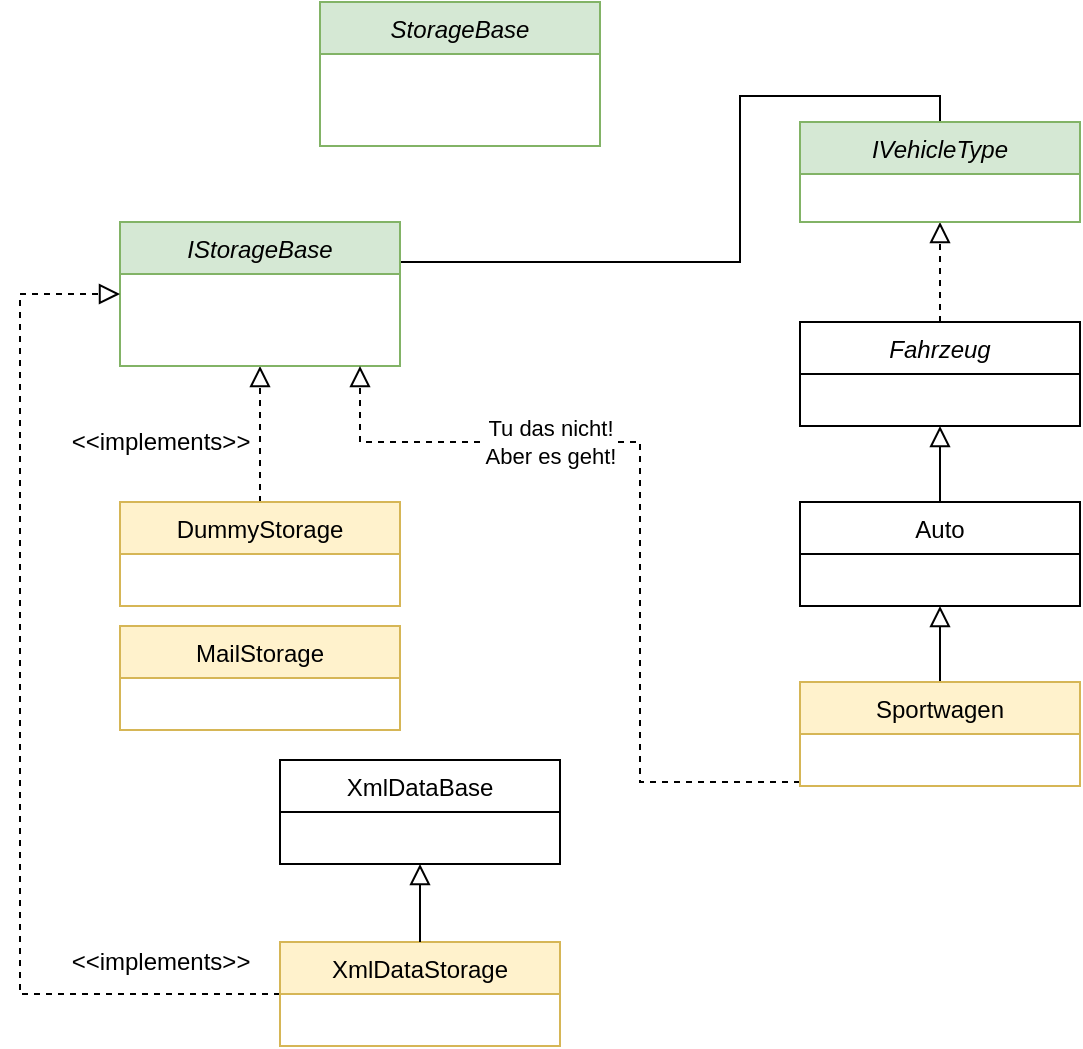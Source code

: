 <mxfile version="15.7.3" type="device"><diagram id="wpuBqDKSyt8N-Phxn0Sy" name="Seite-1"><mxGraphModel dx="639" dy="583" grid="1" gridSize="10" guides="1" tooltips="1" connect="1" arrows="1" fold="1" page="1" pageScale="1" pageWidth="1169" pageHeight="827" math="0" shadow="0"><root><mxCell id="0"/><mxCell id="1" parent="0"/><mxCell id="qg1dy8rdMXD0m13_Evu2-9" style="edgeStyle=orthogonalEdgeStyle;rounded=0;orthogonalLoop=1;jettySize=auto;html=1;endArrow=block;endFill=0;endSize=8;startSize=8;dashed=1;" edge="1" parent="1" source="qg1dy8rdMXD0m13_Evu2-1" target="qg1dy8rdMXD0m13_Evu2-5"><mxGeometry relative="1" as="geometry"/></mxCell><mxCell id="qg1dy8rdMXD0m13_Evu2-1" value="DummyStorage" style="swimlane;fontStyle=0;childLayout=stackLayout;horizontal=1;startSize=26;fillColor=#fff2cc;horizontalStack=0;resizeParent=1;resizeParentMax=0;resizeLast=0;collapsible=1;marginBottom=0;strokeColor=#d6b656;" vertex="1" parent="1"><mxGeometry x="320" y="300" width="140" height="52" as="geometry"/></mxCell><mxCell id="qg1dy8rdMXD0m13_Evu2-11" style="edgeStyle=orthogonalEdgeStyle;rounded=0;orthogonalLoop=1;jettySize=auto;html=1;endArrow=none;endFill=0;startSize=8;endSize=8;" edge="1" parent="1" source="qg1dy8rdMXD0m13_Evu2-5" target="qg1dy8rdMXD0m13_Evu2-33"><mxGeometry relative="1" as="geometry"><Array as="points"><mxPoint x="630" y="180"/><mxPoint x="630" y="97"/></Array></mxGeometry></mxCell><mxCell id="qg1dy8rdMXD0m13_Evu2-5" value="IStorageBase" style="swimlane;fontStyle=2;childLayout=stackLayout;horizontal=1;startSize=26;fillColor=#d5e8d4;horizontalStack=0;resizeParent=1;resizeParentMax=0;resizeLast=0;collapsible=1;marginBottom=0;strokeColor=#82b366;" vertex="1" parent="1"><mxGeometry x="320" y="160" width="140" height="72" as="geometry"/></mxCell><mxCell id="qg1dy8rdMXD0m13_Evu2-13" value="" style="edgeStyle=orthogonalEdgeStyle;rounded=0;orthogonalLoop=1;jettySize=auto;html=1;endArrow=none;endFill=0;startSize=8;endSize=8;startArrow=block;startFill=0;" edge="1" parent="1" source="qg1dy8rdMXD0m13_Evu2-10" target="qg1dy8rdMXD0m13_Evu2-12"><mxGeometry relative="1" as="geometry"/></mxCell><mxCell id="qg1dy8rdMXD0m13_Evu2-35" style="edgeStyle=orthogonalEdgeStyle;rounded=0;orthogonalLoop=1;jettySize=auto;html=1;startArrow=none;startFill=0;endArrow=block;endFill=0;startSize=8;endSize=8;dashed=1;" edge="1" parent="1" source="qg1dy8rdMXD0m13_Evu2-10" target="qg1dy8rdMXD0m13_Evu2-33"><mxGeometry relative="1" as="geometry"/></mxCell><mxCell id="qg1dy8rdMXD0m13_Evu2-10" value="Fahrzeug" style="swimlane;fontStyle=2;childLayout=stackLayout;horizontal=1;startSize=26;fillColor=none;horizontalStack=0;resizeParent=1;resizeParentMax=0;resizeLast=0;collapsible=1;marginBottom=0;" vertex="1" parent="1"><mxGeometry x="660" y="210" width="140" height="52" as="geometry"/></mxCell><mxCell id="qg1dy8rdMXD0m13_Evu2-12" value="Auto" style="swimlane;fontStyle=0;childLayout=stackLayout;horizontal=1;startSize=26;fillColor=none;horizontalStack=0;resizeParent=1;resizeParentMax=0;resizeLast=0;collapsible=1;marginBottom=0;" vertex="1" parent="1"><mxGeometry x="660" y="300" width="140" height="52" as="geometry"/></mxCell><mxCell id="qg1dy8rdMXD0m13_Evu2-14" value="&amp;lt;&amp;lt;implements&amp;gt;&amp;gt;" style="text;html=1;align=center;verticalAlign=middle;resizable=0;points=[];autosize=1;strokeColor=none;fillColor=none;" vertex="1" parent="1"><mxGeometry x="290" y="260" width="100" height="20" as="geometry"/></mxCell><mxCell id="qg1dy8rdMXD0m13_Evu2-23" style="edgeStyle=orthogonalEdgeStyle;rounded=0;orthogonalLoop=1;jettySize=auto;html=1;startArrow=none;startFill=0;endArrow=block;endFill=0;startSize=8;endSize=8;dashed=1;" edge="1" parent="1" source="qg1dy8rdMXD0m13_Evu2-15" target="qg1dy8rdMXD0m13_Evu2-5"><mxGeometry relative="1" as="geometry"><Array as="points"><mxPoint x="270" y="546"/><mxPoint x="270" y="196"/></Array></mxGeometry></mxCell><mxCell id="qg1dy8rdMXD0m13_Evu2-15" value="XmlDataStorage" style="swimlane;fontStyle=0;childLayout=stackLayout;horizontal=1;startSize=26;fillColor=#fff2cc;horizontalStack=0;resizeParent=1;resizeParentMax=0;resizeLast=0;collapsible=1;marginBottom=0;strokeColor=#d6b656;" vertex="1" parent="1"><mxGeometry x="400" y="520" width="140" height="52" as="geometry"/></mxCell><mxCell id="qg1dy8rdMXD0m13_Evu2-22" style="edgeStyle=orthogonalEdgeStyle;rounded=0;orthogonalLoop=1;jettySize=auto;html=1;startArrow=block;startFill=0;endArrow=none;endFill=0;startSize=8;endSize=8;" edge="1" parent="1" source="qg1dy8rdMXD0m13_Evu2-20" target="qg1dy8rdMXD0m13_Evu2-15"><mxGeometry relative="1" as="geometry"/></mxCell><mxCell id="qg1dy8rdMXD0m13_Evu2-20" value="XmlDataBase" style="swimlane;fontStyle=0;childLayout=stackLayout;horizontal=1;startSize=26;fillColor=none;horizontalStack=0;resizeParent=1;resizeParentMax=0;resizeLast=0;collapsible=1;marginBottom=0;" vertex="1" parent="1"><mxGeometry x="400" y="429" width="140" height="52" as="geometry"/></mxCell><mxCell id="qg1dy8rdMXD0m13_Evu2-24" value="&amp;lt;&amp;lt;implements&amp;gt;&amp;gt;" style="text;html=1;align=center;verticalAlign=middle;resizable=0;points=[];autosize=1;strokeColor=none;fillColor=none;" vertex="1" parent="1"><mxGeometry x="290" y="520" width="100" height="20" as="geometry"/></mxCell><mxCell id="qg1dy8rdMXD0m13_Evu2-27" style="edgeStyle=orthogonalEdgeStyle;rounded=0;orthogonalLoop=1;jettySize=auto;html=1;startArrow=none;startFill=0;endArrow=block;endFill=0;startSize=8;endSize=8;" edge="1" parent="1" source="qg1dy8rdMXD0m13_Evu2-25" target="qg1dy8rdMXD0m13_Evu2-12"><mxGeometry relative="1" as="geometry"/></mxCell><mxCell id="qg1dy8rdMXD0m13_Evu2-28" style="edgeStyle=orthogonalEdgeStyle;rounded=0;orthogonalLoop=1;jettySize=auto;html=1;startArrow=none;startFill=0;endArrow=block;endFill=0;startSize=8;endSize=8;dashed=1;" edge="1" parent="1" source="qg1dy8rdMXD0m13_Evu2-25" target="qg1dy8rdMXD0m13_Evu2-5"><mxGeometry relative="1" as="geometry"><Array as="points"><mxPoint x="580" y="440"/><mxPoint x="580" y="270"/><mxPoint x="440" y="270"/></Array></mxGeometry></mxCell><mxCell id="qg1dy8rdMXD0m13_Evu2-36" value="Tu das nicht!&lt;br&gt;Aber es geht!" style="edgeLabel;html=1;align=center;verticalAlign=middle;resizable=0;points=[];" vertex="1" connectable="0" parent="qg1dy8rdMXD0m13_Evu2-28"><mxGeometry x="0.332" y="1" relative="1" as="geometry"><mxPoint x="-10" y="-1" as="offset"/></mxGeometry></mxCell><mxCell id="qg1dy8rdMXD0m13_Evu2-25" value="Sportwagen" style="swimlane;fontStyle=0;childLayout=stackLayout;horizontal=1;startSize=26;fillColor=#fff2cc;horizontalStack=0;resizeParent=1;resizeParentMax=0;resizeLast=0;collapsible=1;marginBottom=0;strokeColor=#d6b656;" vertex="1" parent="1"><mxGeometry x="660" y="390" width="140" height="52" as="geometry"/></mxCell><mxCell id="qg1dy8rdMXD0m13_Evu2-29" value="StorageBase" style="swimlane;fontStyle=2;childLayout=stackLayout;horizontal=1;startSize=26;fillColor=#d5e8d4;horizontalStack=0;resizeParent=1;resizeParentMax=0;resizeLast=0;collapsible=1;marginBottom=0;strokeColor=#82b366;" vertex="1" parent="1"><mxGeometry x="420" y="50" width="140" height="72" as="geometry"/></mxCell><mxCell id="qg1dy8rdMXD0m13_Evu2-32" value="MailStorage" style="swimlane;fontStyle=0;childLayout=stackLayout;horizontal=1;startSize=26;fillColor=#fff2cc;horizontalStack=0;resizeParent=1;resizeParentMax=0;resizeLast=0;collapsible=1;marginBottom=0;strokeColor=#d6b656;" vertex="1" parent="1"><mxGeometry x="320" y="362" width="140" height="52" as="geometry"/></mxCell><mxCell id="qg1dy8rdMXD0m13_Evu2-33" value="IVehicleType" style="swimlane;fontStyle=2;childLayout=stackLayout;horizontal=1;startSize=26;fillColor=#d5e8d4;horizontalStack=0;resizeParent=1;resizeParentMax=0;resizeLast=0;collapsible=1;marginBottom=0;strokeColor=#82b366;" vertex="1" parent="1"><mxGeometry x="660" y="110" width="140" height="50" as="geometry"/></mxCell></root></mxGraphModel></diagram></mxfile>